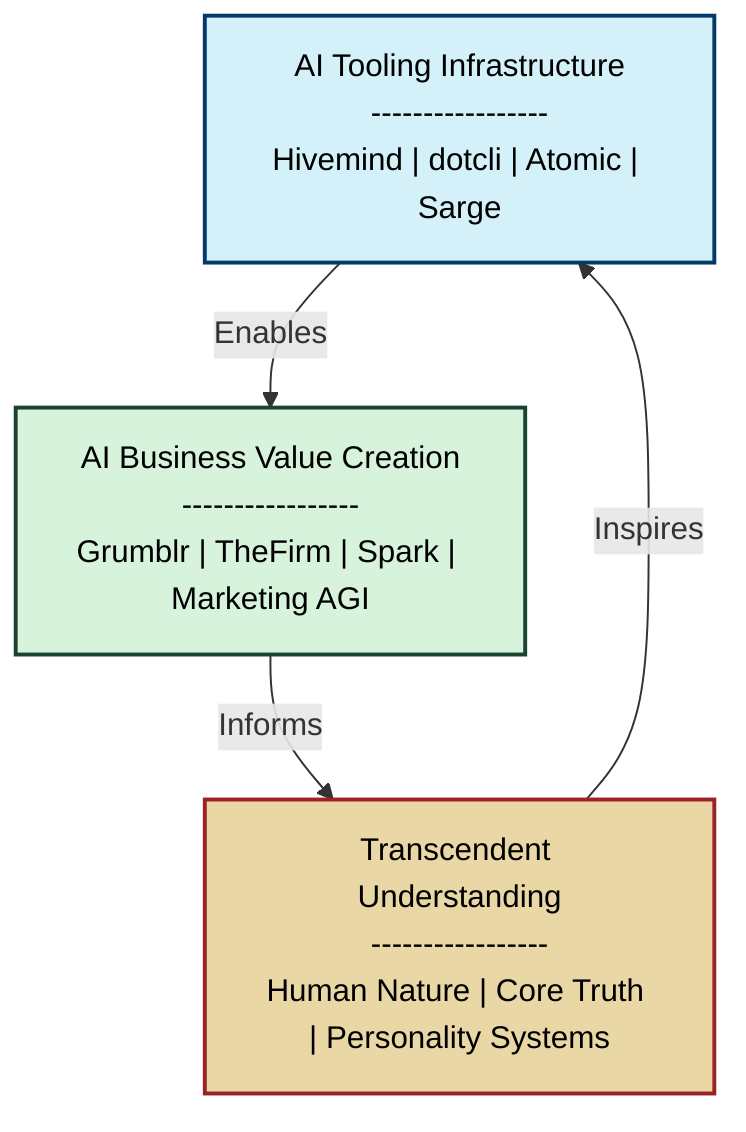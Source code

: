 flowchart TD
    Infrastructure["AI Tooling Infrastructure\n-----------------\nHivemind | dotcli | Atomic | Sarge"]
    Business["AI Business Value Creation\n-----------------\nGrumblr | TheFirm | Spark | Marketing AGI"]
    Transcendent["Transcendent Understanding\n-----------------\nHuman Nature | Core Truth | Personality Systems"]
    
    Infrastructure -->|"Enables"| Business
    Business -->|"Informs"| Transcendent
    Transcendent -->|"Inspires"| Infrastructure
    
    classDef infra fill:#d4f1f9,stroke:#05386B,stroke-width:2px,color:black
    classDef business fill:#d8f3dc,stroke:#1b4332,stroke-width:2px,color:black
    classDef transcend fill:#e9d8a6,stroke:#9b2226,stroke-width:2px,color:black
    
    class Infrastructure infra
    class Business business
    class Transcendent transcend